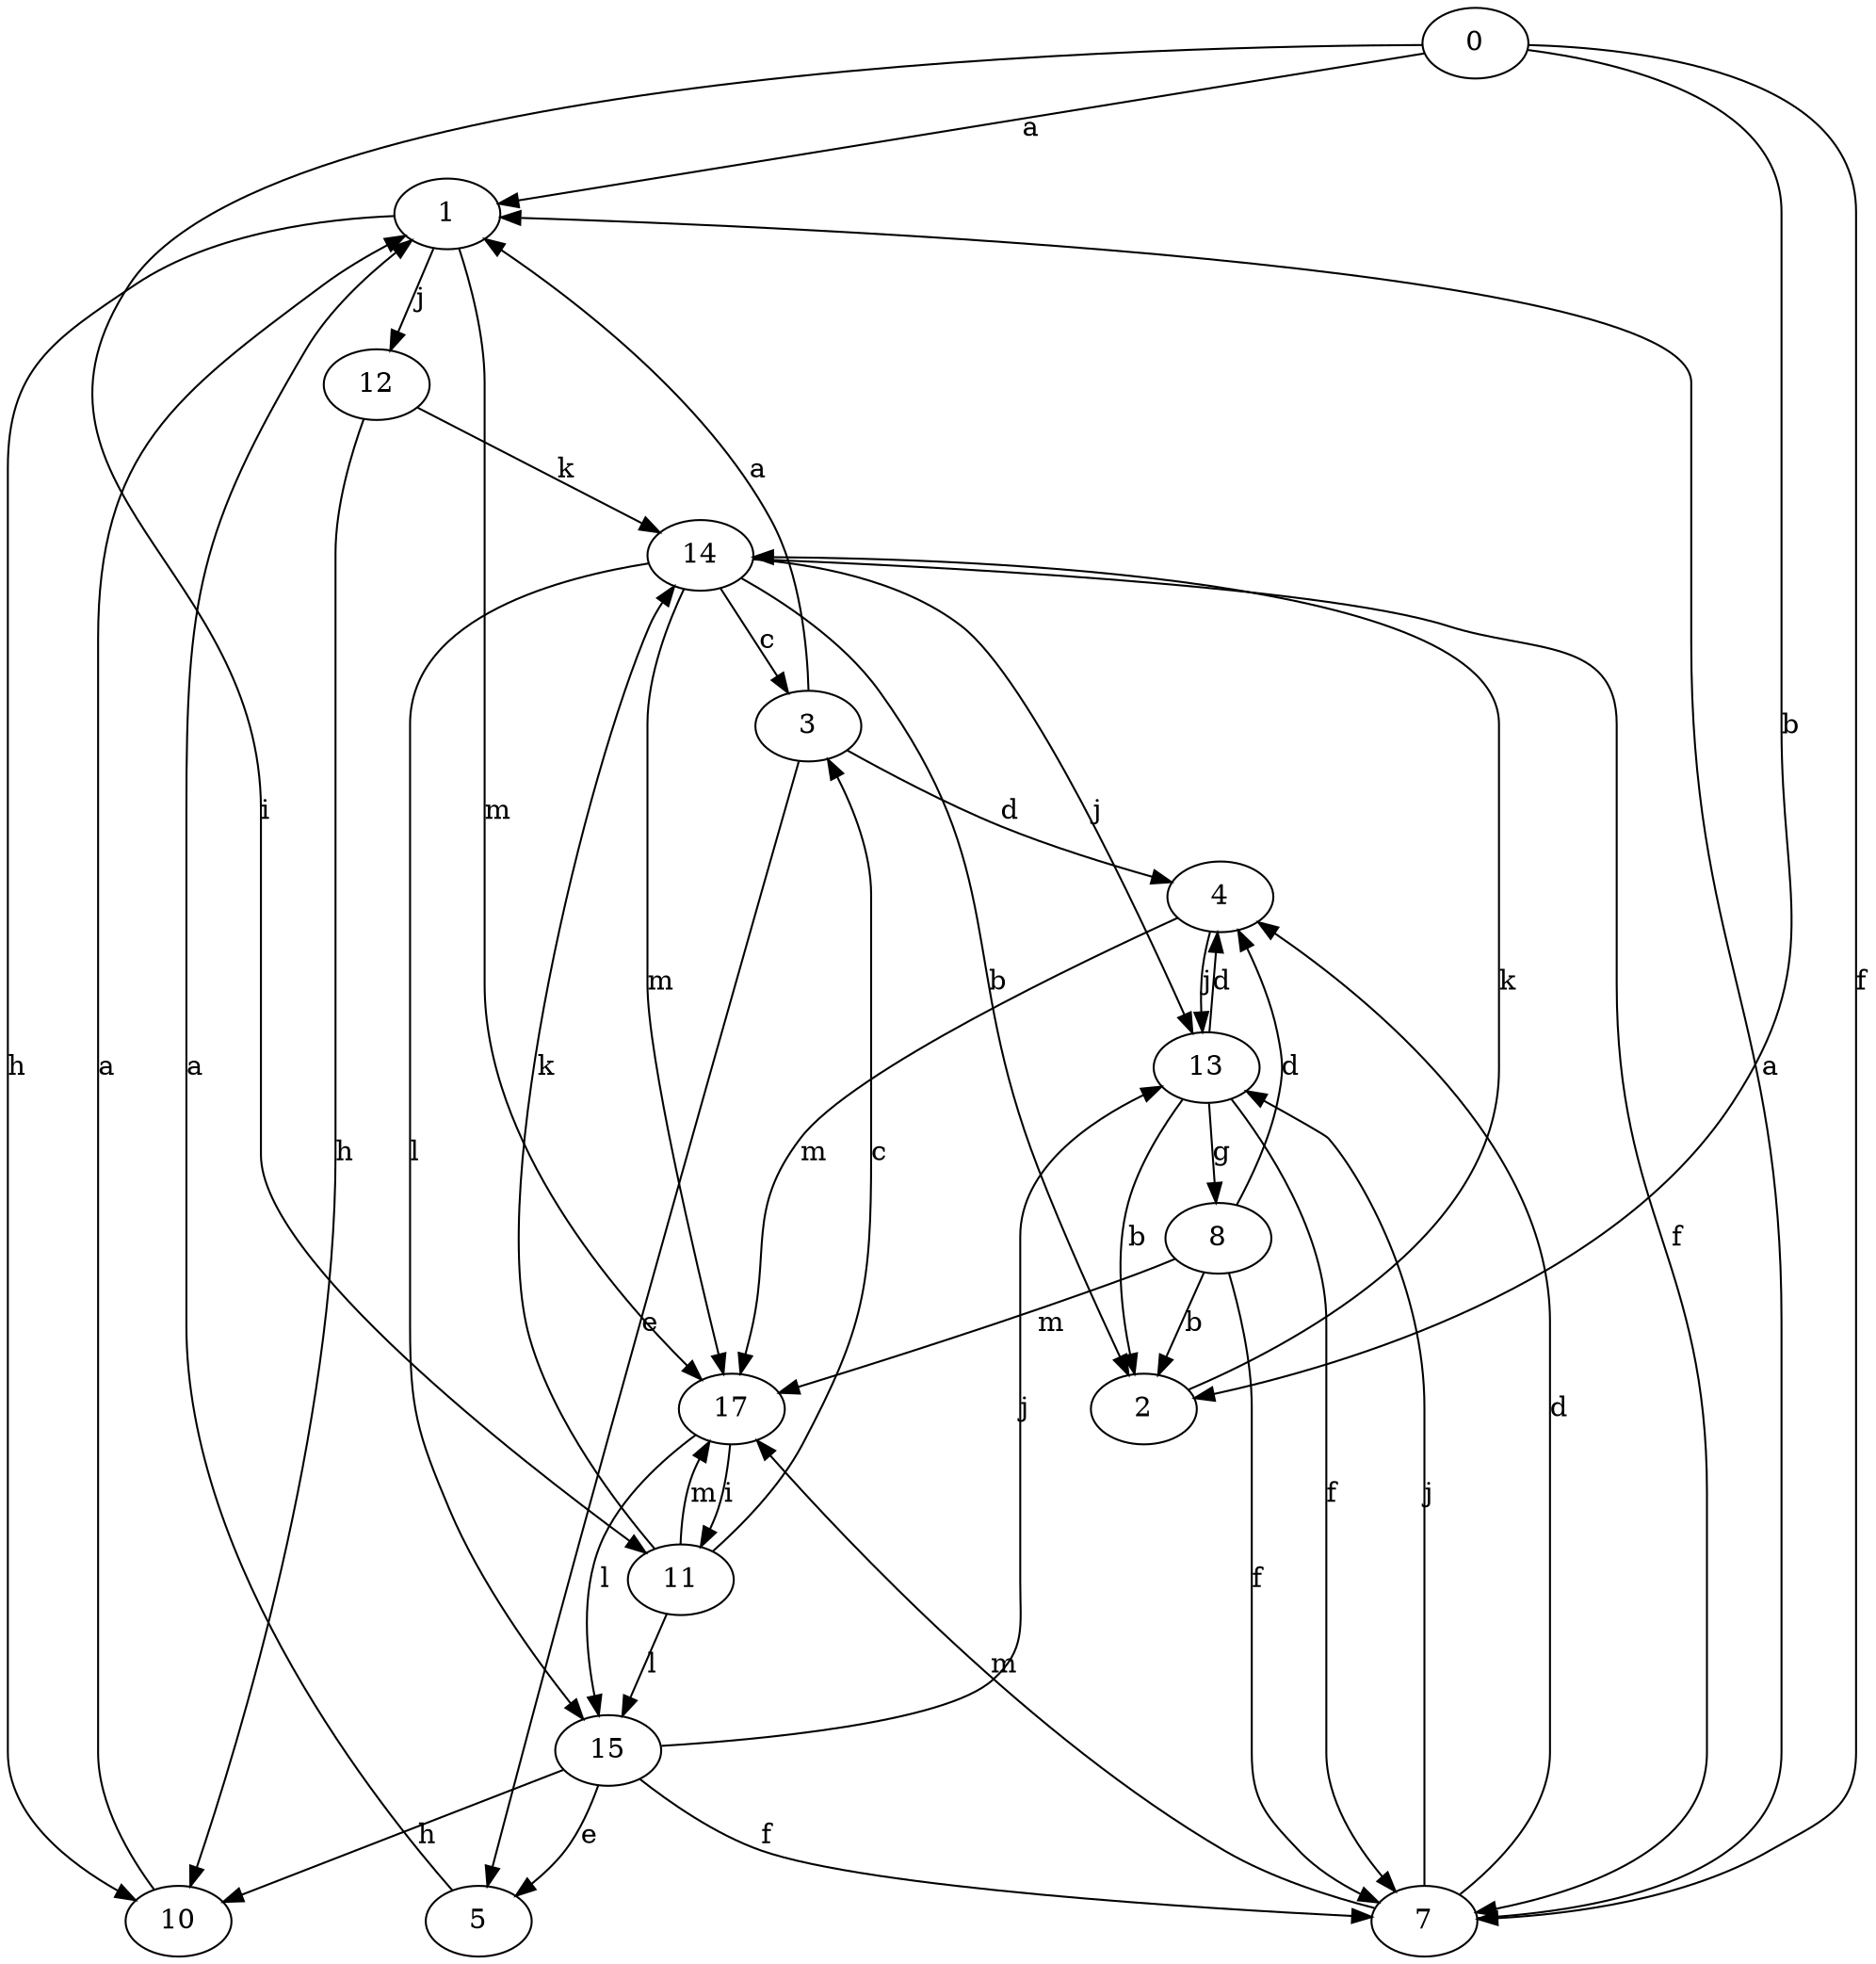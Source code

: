 strict digraph  {
1;
2;
3;
4;
5;
7;
8;
10;
11;
0;
12;
13;
14;
15;
17;
1 -> 10  [label=h];
1 -> 12  [label=j];
1 -> 17  [label=m];
2 -> 14  [label=k];
3 -> 1  [label=a];
3 -> 4  [label=d];
3 -> 5  [label=e];
4 -> 13  [label=j];
4 -> 17  [label=m];
5 -> 1  [label=a];
7 -> 1  [label=a];
7 -> 4  [label=d];
7 -> 13  [label=j];
7 -> 17  [label=m];
8 -> 2  [label=b];
8 -> 4  [label=d];
8 -> 7  [label=f];
8 -> 17  [label=m];
10 -> 1  [label=a];
11 -> 3  [label=c];
11 -> 14  [label=k];
11 -> 15  [label=l];
11 -> 17  [label=m];
0 -> 1  [label=a];
0 -> 2  [label=b];
0 -> 7  [label=f];
0 -> 11  [label=i];
12 -> 10  [label=h];
12 -> 14  [label=k];
13 -> 2  [label=b];
13 -> 4  [label=d];
13 -> 7  [label=f];
13 -> 8  [label=g];
14 -> 2  [label=b];
14 -> 3  [label=c];
14 -> 7  [label=f];
14 -> 13  [label=j];
14 -> 15  [label=l];
14 -> 17  [label=m];
15 -> 5  [label=e];
15 -> 7  [label=f];
15 -> 10  [label=h];
15 -> 13  [label=j];
17 -> 11  [label=i];
17 -> 15  [label=l];
}
